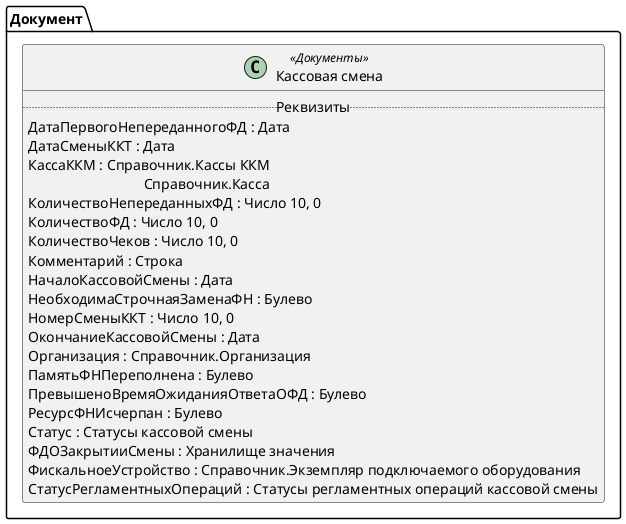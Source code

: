 ﻿@startuml КассоваяСмена
'!include templates.wsd
'..\include templates.wsd
class Документ.КассоваяСмена as "Кассовая смена" <<Документы>>
{
..Реквизиты..
ДатаПервогоНепереданногоФД : Дата
ДатаСменыККТ : Дата
КассаККМ : Справочник.Кассы ККМ\rСправочник.Касса
КоличествоНепереданныхФД : Число 10, 0
КоличествоФД : Число 10, 0
КоличествоЧеков : Число 10, 0
Комментарий : Строка
НачалоКассовойСмены : Дата
НеобходимаСтрочнаяЗаменаФН : Булево
НомерСменыККТ : Число 10, 0
ОкончаниеКассовойСмены : Дата
Организация : Справочник.Организация
ПамятьФНПереполнена : Булево
ПревышеноВремяОжиданияОтветаОФД : Булево
РесурсФНИсчерпан : Булево
Статус : Статусы кассовой смены
ФДОЗакрытииСмены : Хранилище значения
ФискальноеУстройство : Справочник.Экземпляр подключаемого оборудования
СтатусРегламентныхОпераций : Статусы регламентных операций кассовой смены
}
@enduml
